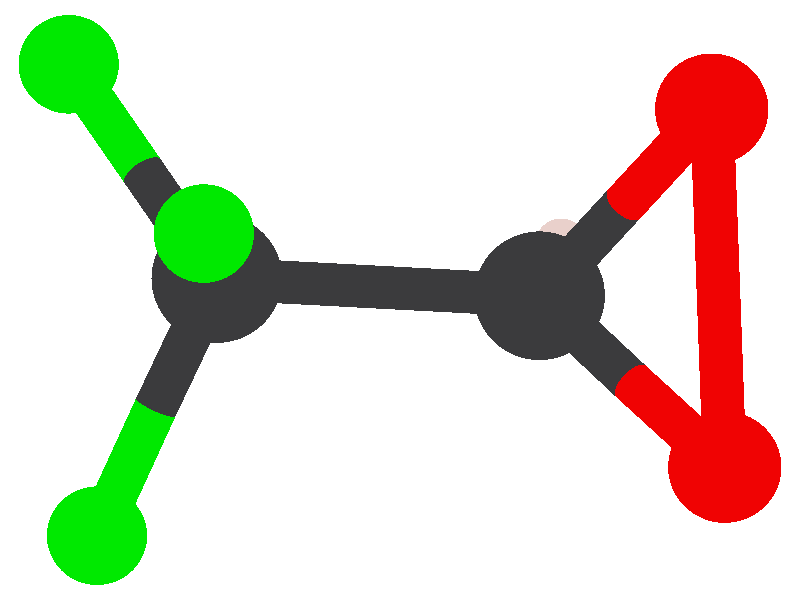 #version 3.6;
#include "colors.inc"
#include "finish.inc"

global_settings {assumed_gamma 2.2 max_trace_level 6}
background {color White transmit 1.0}
camera {orthographic angle 0
  right -3.67*x up 2.80*y
  direction 50.00*z
  location <0,0,50.00> look_at <0,0,0>}


light_source {<  2.00,   3.00,  40.00> color White
  area_light <0.70, 0, 0>, <0, 0.70, 0>, 3, 3
  adaptive 1 jitter}
// no fog
#declare simple = finish {phong 0.7 ambient 0.4 diffuse 0.55}
#declare pale = finish {ambient 0.9 diffuse 0.30 roughness 0.001 specular 0.2 }
#declare intermediate = finish {ambient 0.4 diffuse 0.6 specular 0.1 roughness 0.04}
#declare vmd = finish {ambient 0.2 diffuse 0.80 phong 0.25 phong_size 10.0 specular 0.2 roughness 0.1}
#declare jmol = finish {ambient 0.4 diffuse 0.6 specular 1 roughness 0.001 metallic}
#declare ase2 = finish {ambient 0.2 brilliance 3 diffuse 0.6 metallic specular 0.7 roughness 0.04 reflection 0.15}
#declare ase3 = finish {ambient 0.4 brilliance 2 diffuse 0.6 metallic specular 1.0 roughness 0.001 reflection 0.0}
#declare glass = finish {ambient 0.4 diffuse 0.35 specular 1.0 roughness 0.001}
#declare glass2 = finish {ambient 0.3 diffuse 0.3 specular 1.0 reflection 0.25 roughness 0.001}
#declare Rcell = 0.050;
#declare Rbond = 0.100;

#macro atom(LOC, R, COL, TRANS, FIN)
  sphere{LOC, R texture{pigment{color COL transmit TRANS} finish{FIN}}}
#end
#macro constrain(LOC, R, COL, TRANS FIN)
union{torus{R, Rcell rotate 45*z texture{pigment{color COL transmit TRANS} finish{FIN}}}
     torus{R, Rcell rotate -45*z texture{pigment{color COL transmit TRANS} finish{FIN}}}
     translate LOC}
#end

// no cell vertices
atom(< -0.84,   0.10,  -1.43>, 0.30, rgb <0.24, 0.24, 0.25>, 0.0, jmol) // #0
atom(<  0.64,   0.02,  -1.93>, 0.30, rgb <0.24, 0.24, 0.25>, 0.0, jmol) // #1
atom(<  1.43,   0.89,  -1.17>, 0.26, rgb <0.94, 0.04, 0.04>, 0.0, jmol) // #2
atom(<  1.49,  -0.78,  -1.37>, 0.26, rgb <0.94, 0.04, 0.04>, 0.0, jmol) // #3
atom(< -1.39,  -1.10,  -1.69>, 0.23, rgb <0.00, 0.91, 0.00>, 0.0, jmol) // #4
atom(< -0.90,   0.31,   0.00>, 0.23, rgb <0.00, 0.91, 0.00>, 0.0, jmol) // #5
atom(< -1.52,   1.10,  -2.00>, 0.23, rgb <0.00, 0.91, 0.00>, 0.0, jmol) // #6
atom(<  0.74,   0.26,  -3.03>, 0.12, rgb <0.91, 0.81, 0.79>, 0.0, jmol) // #7
cylinder {< -0.84,   0.10,  -1.43>, < -0.10,   0.06,  -1.68>, Rbond texture{pigment {color rgb <0.24, 0.24, 0.25> transmit 0.0} finish{jmol}}}
cylinder {<  0.64,   0.02,  -1.93>, < -0.10,   0.06,  -1.68>, Rbond texture{pigment {color rgb <0.24, 0.24, 0.25> transmit 0.0} finish{jmol}}}
cylinder {< -0.84,   0.10,  -1.43>, < -1.12,  -0.50,  -1.56>, Rbond texture{pigment {color rgb <0.24, 0.24, 0.25> transmit 0.0} finish{jmol}}}
cylinder {< -1.39,  -1.10,  -1.69>, < -1.12,  -0.50,  -1.56>, Rbond texture{pigment {color rgb <0.00, 0.91, 0.00> transmit 0.0} finish{jmol}}}
cylinder {< -0.84,   0.10,  -1.43>, < -0.87,   0.20,  -0.71>, Rbond texture{pigment {color rgb <0.24, 0.24, 0.25> transmit 0.0} finish{jmol}}}
cylinder {< -0.90,   0.31,   0.00>, < -0.87,   0.20,  -0.71>, Rbond texture{pigment {color rgb <0.00, 0.91, 0.00> transmit 0.0} finish{jmol}}}
cylinder {< -0.84,   0.10,  -1.43>, < -1.18,   0.60,  -1.71>, Rbond texture{pigment {color rgb <0.24, 0.24, 0.25> transmit 0.0} finish{jmol}}}
cylinder {< -1.52,   1.10,  -2.00>, < -1.18,   0.60,  -1.71>, Rbond texture{pigment {color rgb <0.00, 0.91, 0.00> transmit 0.0} finish{jmol}}}
cylinder {<  0.64,   0.02,  -1.93>, <  1.03,   0.45,  -1.55>, Rbond texture{pigment {color rgb <0.24, 0.24, 0.25> transmit 0.0} finish{jmol}}}
cylinder {<  1.43,   0.89,  -1.17>, <  1.03,   0.45,  -1.55>, Rbond texture{pigment {color rgb <0.94, 0.04, 0.04> transmit 0.0} finish{jmol}}}
cylinder {<  0.64,   0.02,  -1.93>, <  1.06,  -0.38,  -1.65>, Rbond texture{pigment {color rgb <0.24, 0.24, 0.25> transmit 0.0} finish{jmol}}}
cylinder {<  1.49,  -0.78,  -1.37>, <  1.06,  -0.38,  -1.65>, Rbond texture{pigment {color rgb <0.94, 0.04, 0.04> transmit 0.0} finish{jmol}}}
cylinder {<  0.64,   0.02,  -1.93>, <  0.69,   0.14,  -2.48>, Rbond texture{pigment {color rgb <0.24, 0.24, 0.25> transmit 0.0} finish{jmol}}}
cylinder {<  0.74,   0.26,  -3.03>, <  0.69,   0.14,  -2.48>, Rbond texture{pigment {color rgb <0.91, 0.81, 0.79> transmit 0.0} finish{jmol}}}
cylinder {<  1.43,   0.89,  -1.17>, <  1.46,   0.06,  -1.27>, Rbond texture{pigment {color rgb <0.94, 0.04, 0.04> transmit 0.0} finish{jmol}}}
cylinder {<  1.49,  -0.78,  -1.37>, <  1.46,   0.06,  -1.27>, Rbond texture{pigment {color rgb <0.94, 0.04, 0.04> transmit 0.0} finish{jmol}}}
// no constraints
